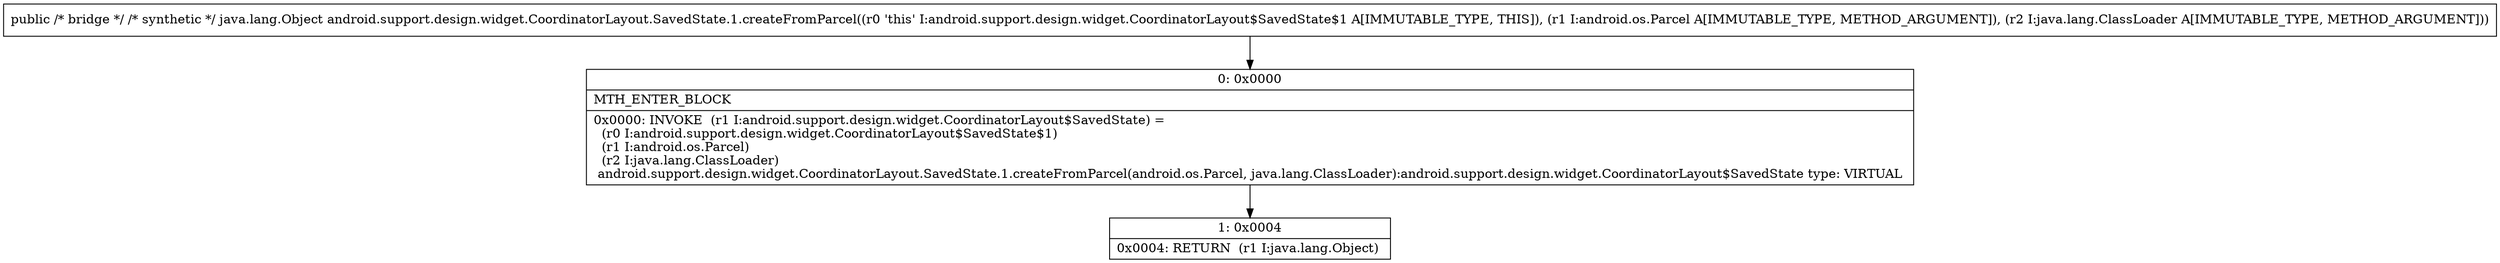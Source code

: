 digraph "CFG forandroid.support.design.widget.CoordinatorLayout.SavedState.1.createFromParcel(Landroid\/os\/Parcel;Ljava\/lang\/ClassLoader;)Ljava\/lang\/Object;" {
Node_0 [shape=record,label="{0\:\ 0x0000|MTH_ENTER_BLOCK\l|0x0000: INVOKE  (r1 I:android.support.design.widget.CoordinatorLayout$SavedState) = \l  (r0 I:android.support.design.widget.CoordinatorLayout$SavedState$1)\l  (r1 I:android.os.Parcel)\l  (r2 I:java.lang.ClassLoader)\l android.support.design.widget.CoordinatorLayout.SavedState.1.createFromParcel(android.os.Parcel, java.lang.ClassLoader):android.support.design.widget.CoordinatorLayout$SavedState type: VIRTUAL \l}"];
Node_1 [shape=record,label="{1\:\ 0x0004|0x0004: RETURN  (r1 I:java.lang.Object) \l}"];
MethodNode[shape=record,label="{public \/* bridge *\/ \/* synthetic *\/ java.lang.Object android.support.design.widget.CoordinatorLayout.SavedState.1.createFromParcel((r0 'this' I:android.support.design.widget.CoordinatorLayout$SavedState$1 A[IMMUTABLE_TYPE, THIS]), (r1 I:android.os.Parcel A[IMMUTABLE_TYPE, METHOD_ARGUMENT]), (r2 I:java.lang.ClassLoader A[IMMUTABLE_TYPE, METHOD_ARGUMENT])) }"];
MethodNode -> Node_0;
Node_0 -> Node_1;
}

